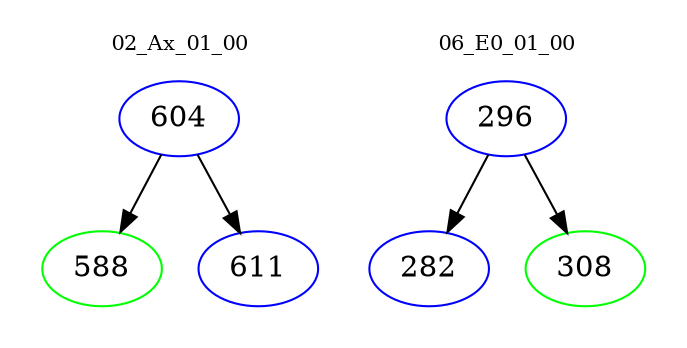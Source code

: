 digraph{
subgraph cluster_0 {
color = white
label = "02_Ax_01_00";
fontsize=10;
T0_604 [label="604", color="blue"]
T0_604 -> T0_588 [color="black"]
T0_588 [label="588", color="green"]
T0_604 -> T0_611 [color="black"]
T0_611 [label="611", color="blue"]
}
subgraph cluster_1 {
color = white
label = "06_E0_01_00";
fontsize=10;
T1_296 [label="296", color="blue"]
T1_296 -> T1_282 [color="black"]
T1_282 [label="282", color="blue"]
T1_296 -> T1_308 [color="black"]
T1_308 [label="308", color="green"]
}
}
